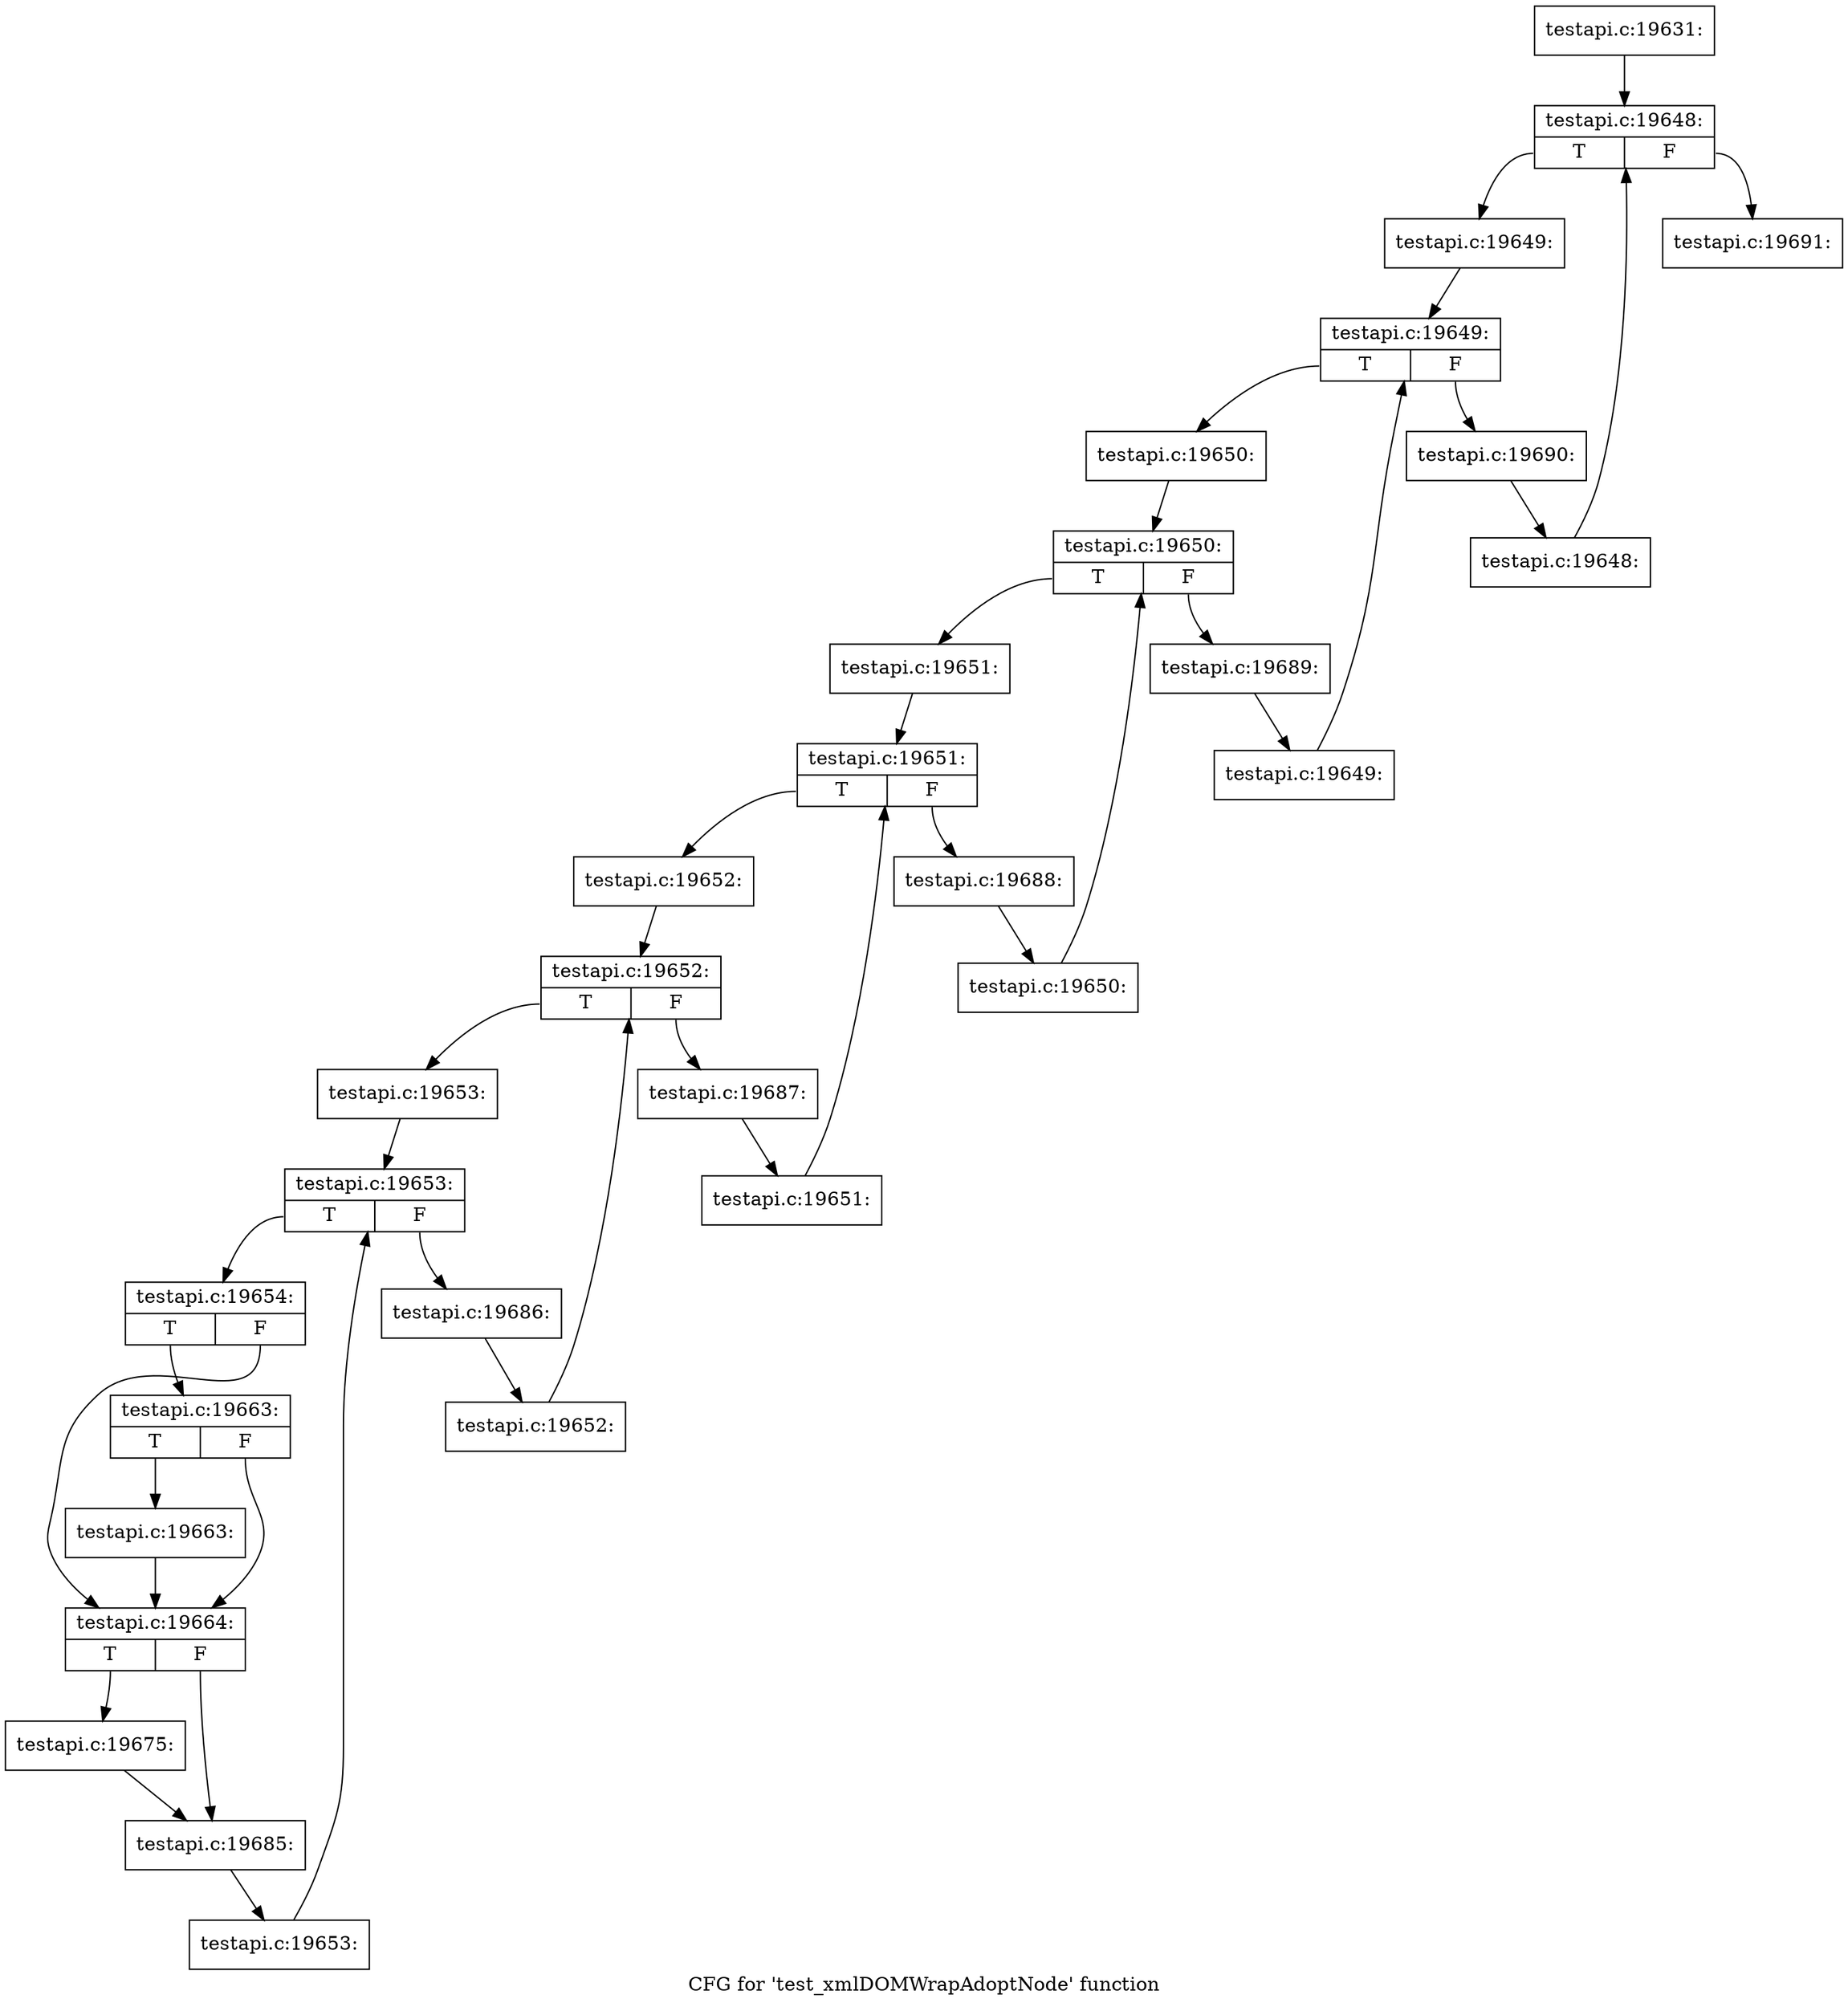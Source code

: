 digraph "CFG for 'test_xmlDOMWrapAdoptNode' function" {
	label="CFG for 'test_xmlDOMWrapAdoptNode' function";

	Node0x4b7a7d0 [shape=record,label="{testapi.c:19631:}"];
	Node0x4b7a7d0 -> Node0x4b8b7b0;
	Node0x4b8b7b0 [shape=record,label="{testapi.c:19648:|{<s0>T|<s1>F}}"];
	Node0x4b8b7b0:s0 -> Node0x4b8ba90;
	Node0x4b8b7b0:s1 -> Node0x4b8b690;
	Node0x4b8ba90 [shape=record,label="{testapi.c:19649:}"];
	Node0x4b8ba90 -> Node0x4b8be80;
	Node0x4b8be80 [shape=record,label="{testapi.c:19649:|{<s0>T|<s1>F}}"];
	Node0x4b8be80:s0 -> Node0x4b8c100;
	Node0x4b8be80:s1 -> Node0x4b8bd60;
	Node0x4b8c100 [shape=record,label="{testapi.c:19650:}"];
	Node0x4b8c100 -> Node0x4b8c4f0;
	Node0x4b8c4f0 [shape=record,label="{testapi.c:19650:|{<s0>T|<s1>F}}"];
	Node0x4b8c4f0:s0 -> Node0x4b8c770;
	Node0x4b8c4f0:s1 -> Node0x4b8c3d0;
	Node0x4b8c770 [shape=record,label="{testapi.c:19651:}"];
	Node0x4b8c770 -> Node0x4b8cb60;
	Node0x4b8cb60 [shape=record,label="{testapi.c:19651:|{<s0>T|<s1>F}}"];
	Node0x4b8cb60:s0 -> Node0x4b8cde0;
	Node0x4b8cb60:s1 -> Node0x4b8ca40;
	Node0x4b8cde0 [shape=record,label="{testapi.c:19652:}"];
	Node0x4b8cde0 -> Node0x4b8d1d0;
	Node0x4b8d1d0 [shape=record,label="{testapi.c:19652:|{<s0>T|<s1>F}}"];
	Node0x4b8d1d0:s0 -> Node0x4b8d5e0;
	Node0x4b8d1d0:s1 -> Node0x4b8d0b0;
	Node0x4b8d5e0 [shape=record,label="{testapi.c:19653:}"];
	Node0x4b8d5e0 -> Node0x4b8d9d0;
	Node0x4b8d9d0 [shape=record,label="{testapi.c:19653:|{<s0>T|<s1>F}}"];
	Node0x4b8d9d0:s0 -> Node0x4b8dc50;
	Node0x4b8d9d0:s1 -> Node0x4b8d8b0;
	Node0x4b8dc50 [shape=record,label="{testapi.c:19654:|{<s0>T|<s1>F}}"];
	Node0x4b8dc50:s0 -> Node0x4b8ffa0;
	Node0x4b8dc50:s1 -> Node0x4b8ec50;
	Node0x4b8ffa0 [shape=record,label="{testapi.c:19663:|{<s0>T|<s1>F}}"];
	Node0x4b8ffa0:s0 -> Node0x4b8e920;
	Node0x4b8ffa0:s1 -> Node0x4b8ec50;
	Node0x4b8e920 [shape=record,label="{testapi.c:19663:}"];
	Node0x4b8e920 -> Node0x4b8ec50;
	Node0x4b8ec50 [shape=record,label="{testapi.c:19664:|{<s0>T|<s1>F}}"];
	Node0x4b8ec50:s0 -> Node0x38ec930;
	Node0x4b8ec50:s1 -> Node0x4b91220;
	Node0x38ec930 [shape=record,label="{testapi.c:19675:}"];
	Node0x38ec930 -> Node0x4b91220;
	Node0x4b91220 [shape=record,label="{testapi.c:19685:}"];
	Node0x4b91220 -> Node0x4b8dbc0;
	Node0x4b8dbc0 [shape=record,label="{testapi.c:19653:}"];
	Node0x4b8dbc0 -> Node0x4b8d9d0;
	Node0x4b8d8b0 [shape=record,label="{testapi.c:19686:}"];
	Node0x4b8d8b0 -> Node0x4b8d550;
	Node0x4b8d550 [shape=record,label="{testapi.c:19652:}"];
	Node0x4b8d550 -> Node0x4b8d1d0;
	Node0x4b8d0b0 [shape=record,label="{testapi.c:19687:}"];
	Node0x4b8d0b0 -> Node0x4b8cd50;
	Node0x4b8cd50 [shape=record,label="{testapi.c:19651:}"];
	Node0x4b8cd50 -> Node0x4b8cb60;
	Node0x4b8ca40 [shape=record,label="{testapi.c:19688:}"];
	Node0x4b8ca40 -> Node0x4b8c6e0;
	Node0x4b8c6e0 [shape=record,label="{testapi.c:19650:}"];
	Node0x4b8c6e0 -> Node0x4b8c4f0;
	Node0x4b8c3d0 [shape=record,label="{testapi.c:19689:}"];
	Node0x4b8c3d0 -> Node0x4b8c070;
	Node0x4b8c070 [shape=record,label="{testapi.c:19649:}"];
	Node0x4b8c070 -> Node0x4b8be80;
	Node0x4b8bd60 [shape=record,label="{testapi.c:19690:}"];
	Node0x4b8bd60 -> Node0x4b8ba00;
	Node0x4b8ba00 [shape=record,label="{testapi.c:19648:}"];
	Node0x4b8ba00 -> Node0x4b8b7b0;
	Node0x4b8b690 [shape=record,label="{testapi.c:19691:}"];
}
